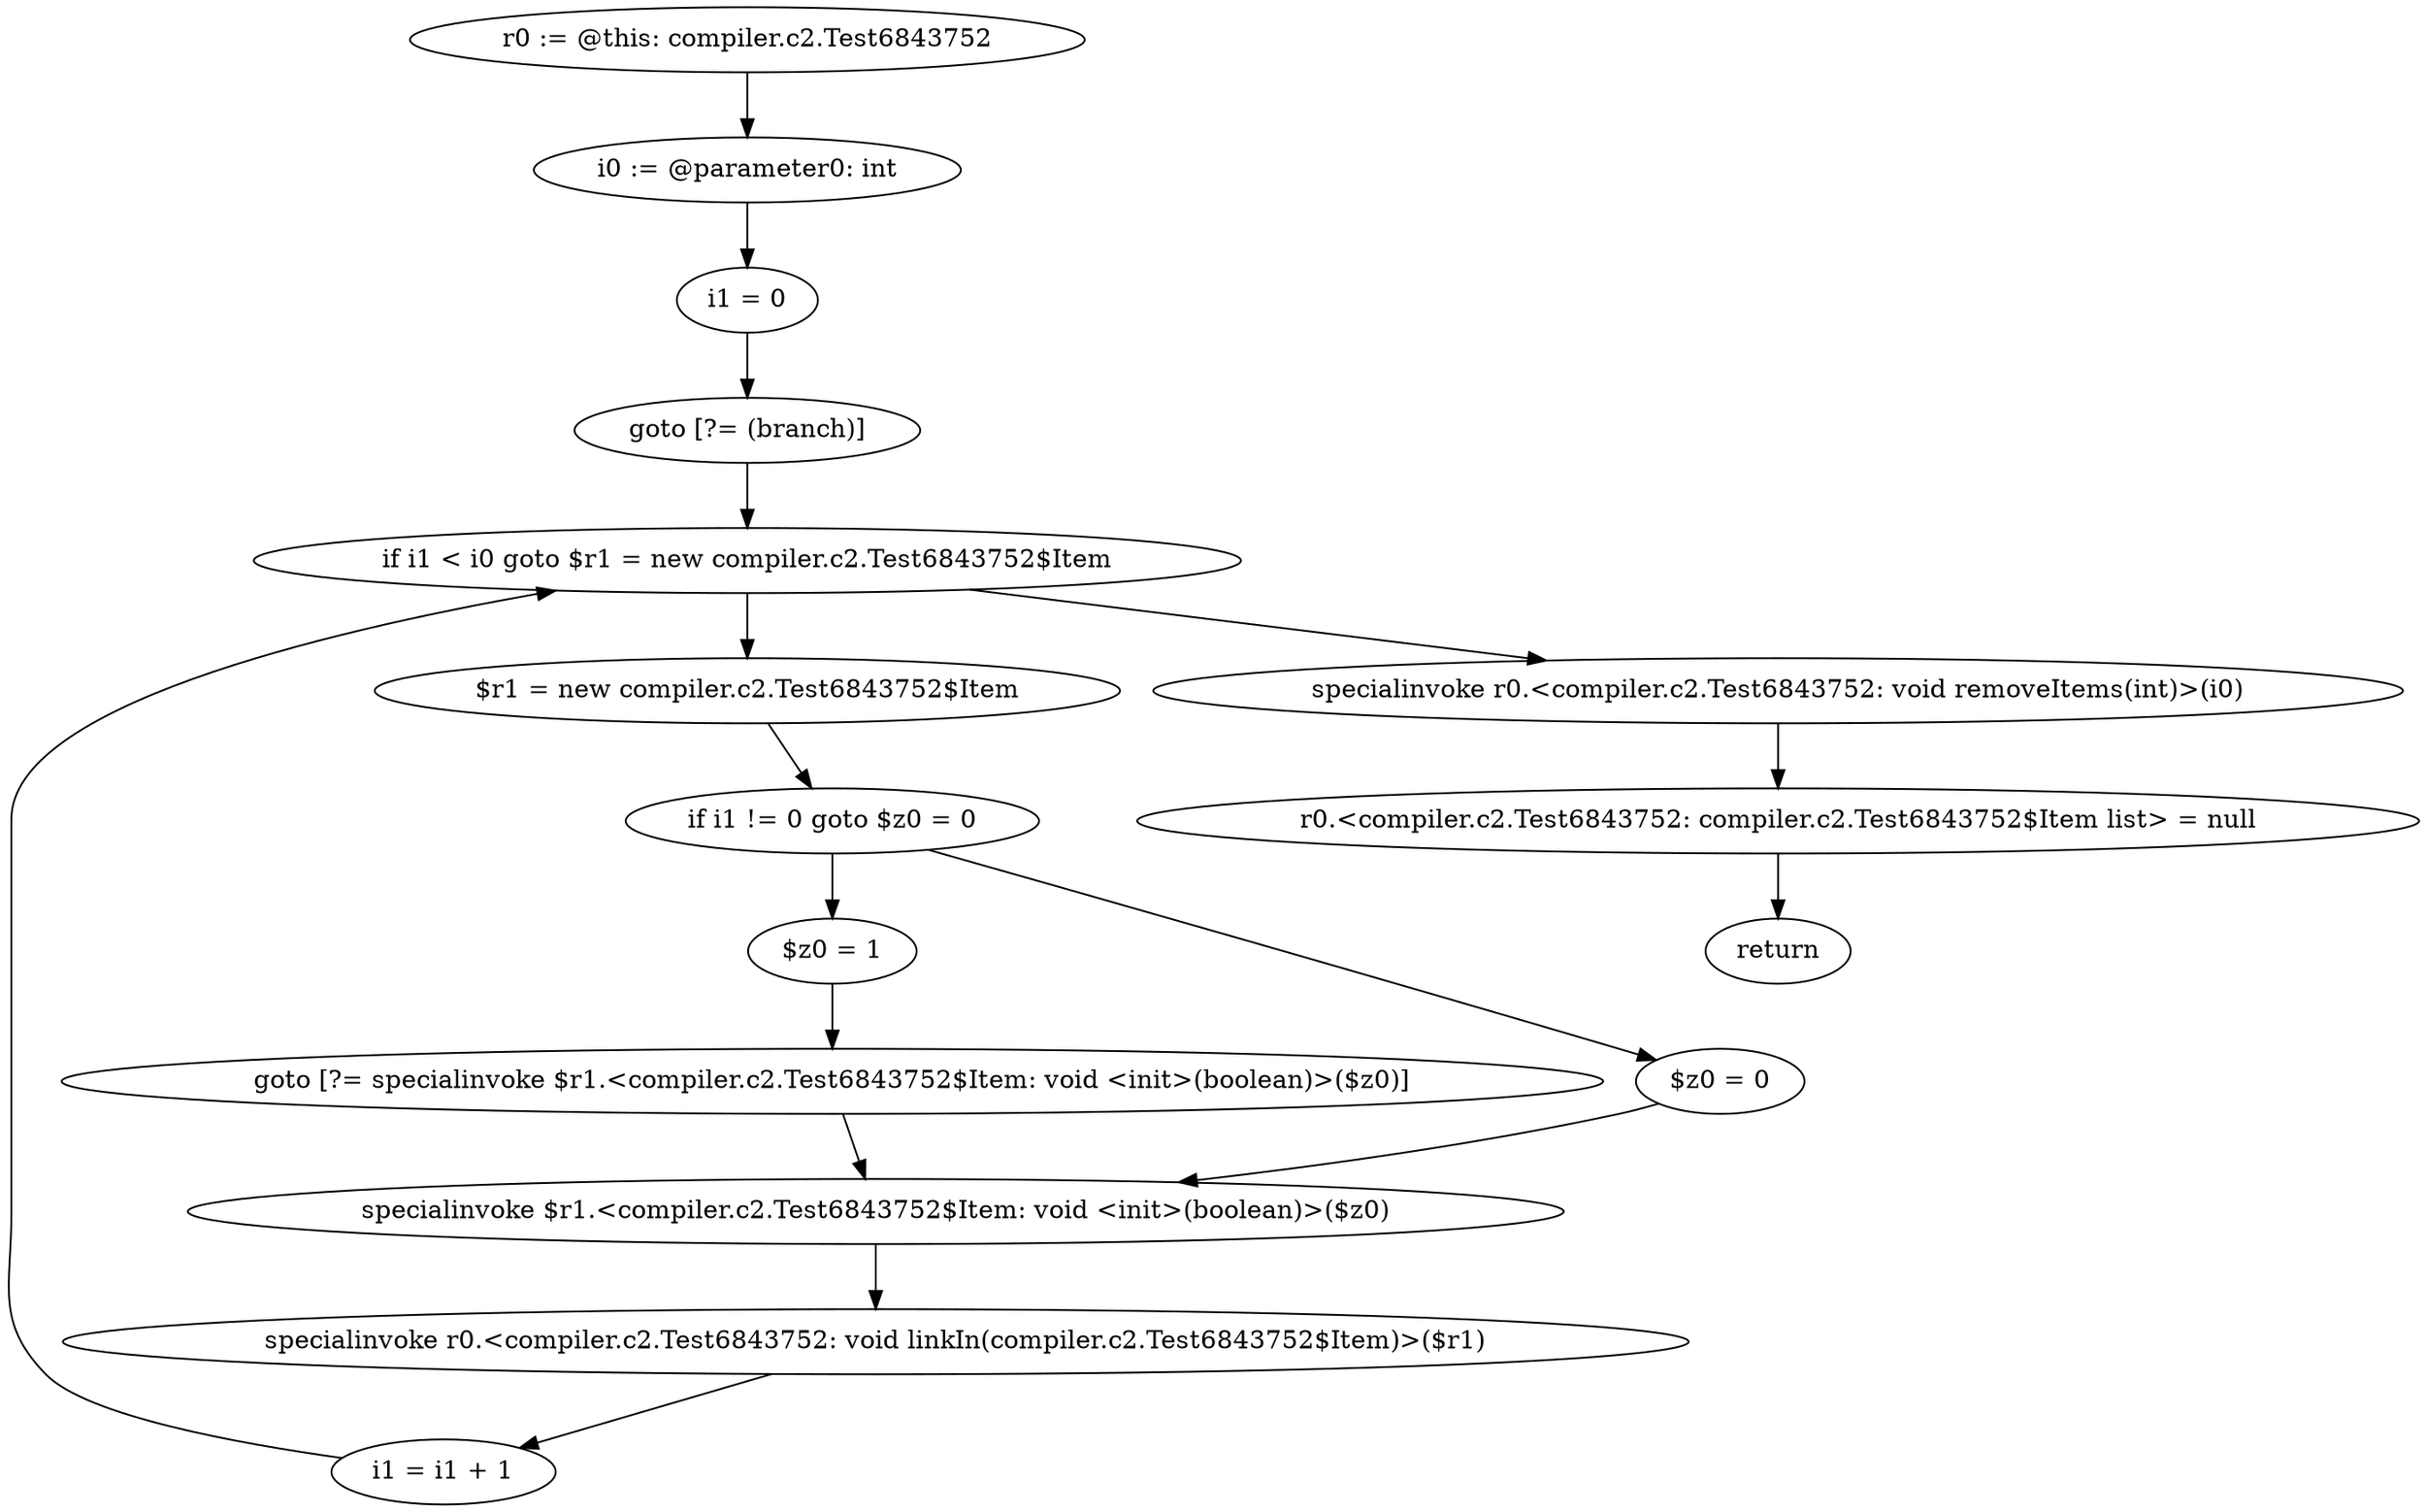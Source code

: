 digraph "unitGraph" {
    "r0 := @this: compiler.c2.Test6843752"
    "i0 := @parameter0: int"
    "i1 = 0"
    "goto [?= (branch)]"
    "$r1 = new compiler.c2.Test6843752$Item"
    "if i1 != 0 goto $z0 = 0"
    "$z0 = 1"
    "goto [?= specialinvoke $r1.<compiler.c2.Test6843752$Item: void <init>(boolean)>($z0)]"
    "$z0 = 0"
    "specialinvoke $r1.<compiler.c2.Test6843752$Item: void <init>(boolean)>($z0)"
    "specialinvoke r0.<compiler.c2.Test6843752: void linkIn(compiler.c2.Test6843752$Item)>($r1)"
    "i1 = i1 + 1"
    "if i1 < i0 goto $r1 = new compiler.c2.Test6843752$Item"
    "specialinvoke r0.<compiler.c2.Test6843752: void removeItems(int)>(i0)"
    "r0.<compiler.c2.Test6843752: compiler.c2.Test6843752$Item list> = null"
    "return"
    "r0 := @this: compiler.c2.Test6843752"->"i0 := @parameter0: int";
    "i0 := @parameter0: int"->"i1 = 0";
    "i1 = 0"->"goto [?= (branch)]";
    "goto [?= (branch)]"->"if i1 < i0 goto $r1 = new compiler.c2.Test6843752$Item";
    "$r1 = new compiler.c2.Test6843752$Item"->"if i1 != 0 goto $z0 = 0";
    "if i1 != 0 goto $z0 = 0"->"$z0 = 1";
    "if i1 != 0 goto $z0 = 0"->"$z0 = 0";
    "$z0 = 1"->"goto [?= specialinvoke $r1.<compiler.c2.Test6843752$Item: void <init>(boolean)>($z0)]";
    "goto [?= specialinvoke $r1.<compiler.c2.Test6843752$Item: void <init>(boolean)>($z0)]"->"specialinvoke $r1.<compiler.c2.Test6843752$Item: void <init>(boolean)>($z0)";
    "$z0 = 0"->"specialinvoke $r1.<compiler.c2.Test6843752$Item: void <init>(boolean)>($z0)";
    "specialinvoke $r1.<compiler.c2.Test6843752$Item: void <init>(boolean)>($z0)"->"specialinvoke r0.<compiler.c2.Test6843752: void linkIn(compiler.c2.Test6843752$Item)>($r1)";
    "specialinvoke r0.<compiler.c2.Test6843752: void linkIn(compiler.c2.Test6843752$Item)>($r1)"->"i1 = i1 + 1";
    "i1 = i1 + 1"->"if i1 < i0 goto $r1 = new compiler.c2.Test6843752$Item";
    "if i1 < i0 goto $r1 = new compiler.c2.Test6843752$Item"->"specialinvoke r0.<compiler.c2.Test6843752: void removeItems(int)>(i0)";
    "if i1 < i0 goto $r1 = new compiler.c2.Test6843752$Item"->"$r1 = new compiler.c2.Test6843752$Item";
    "specialinvoke r0.<compiler.c2.Test6843752: void removeItems(int)>(i0)"->"r0.<compiler.c2.Test6843752: compiler.c2.Test6843752$Item list> = null";
    "r0.<compiler.c2.Test6843752: compiler.c2.Test6843752$Item list> = null"->"return";
}
